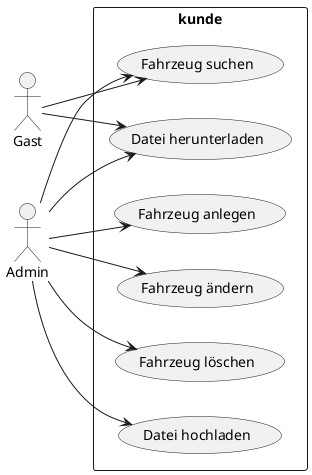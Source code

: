 @startuml Use Cases

left to right direction
skinparam packageStyle rect
skinparam componentStyle uml2

actor Gast
actor Admin

rectangle kunde {
    Gast --> (Fahrzeug suchen)
    Gast --> (Datei herunterladen)
    Admin --> (Fahrzeug suchen)
    Admin --> (Fahrzeug anlegen)
    Admin --> (Fahrzeug ändern)
    Admin --> (Fahrzeug löschen)
    Admin --> (Datei hochladen)
    Admin --> (Datei herunterladen)
}

@enduml
